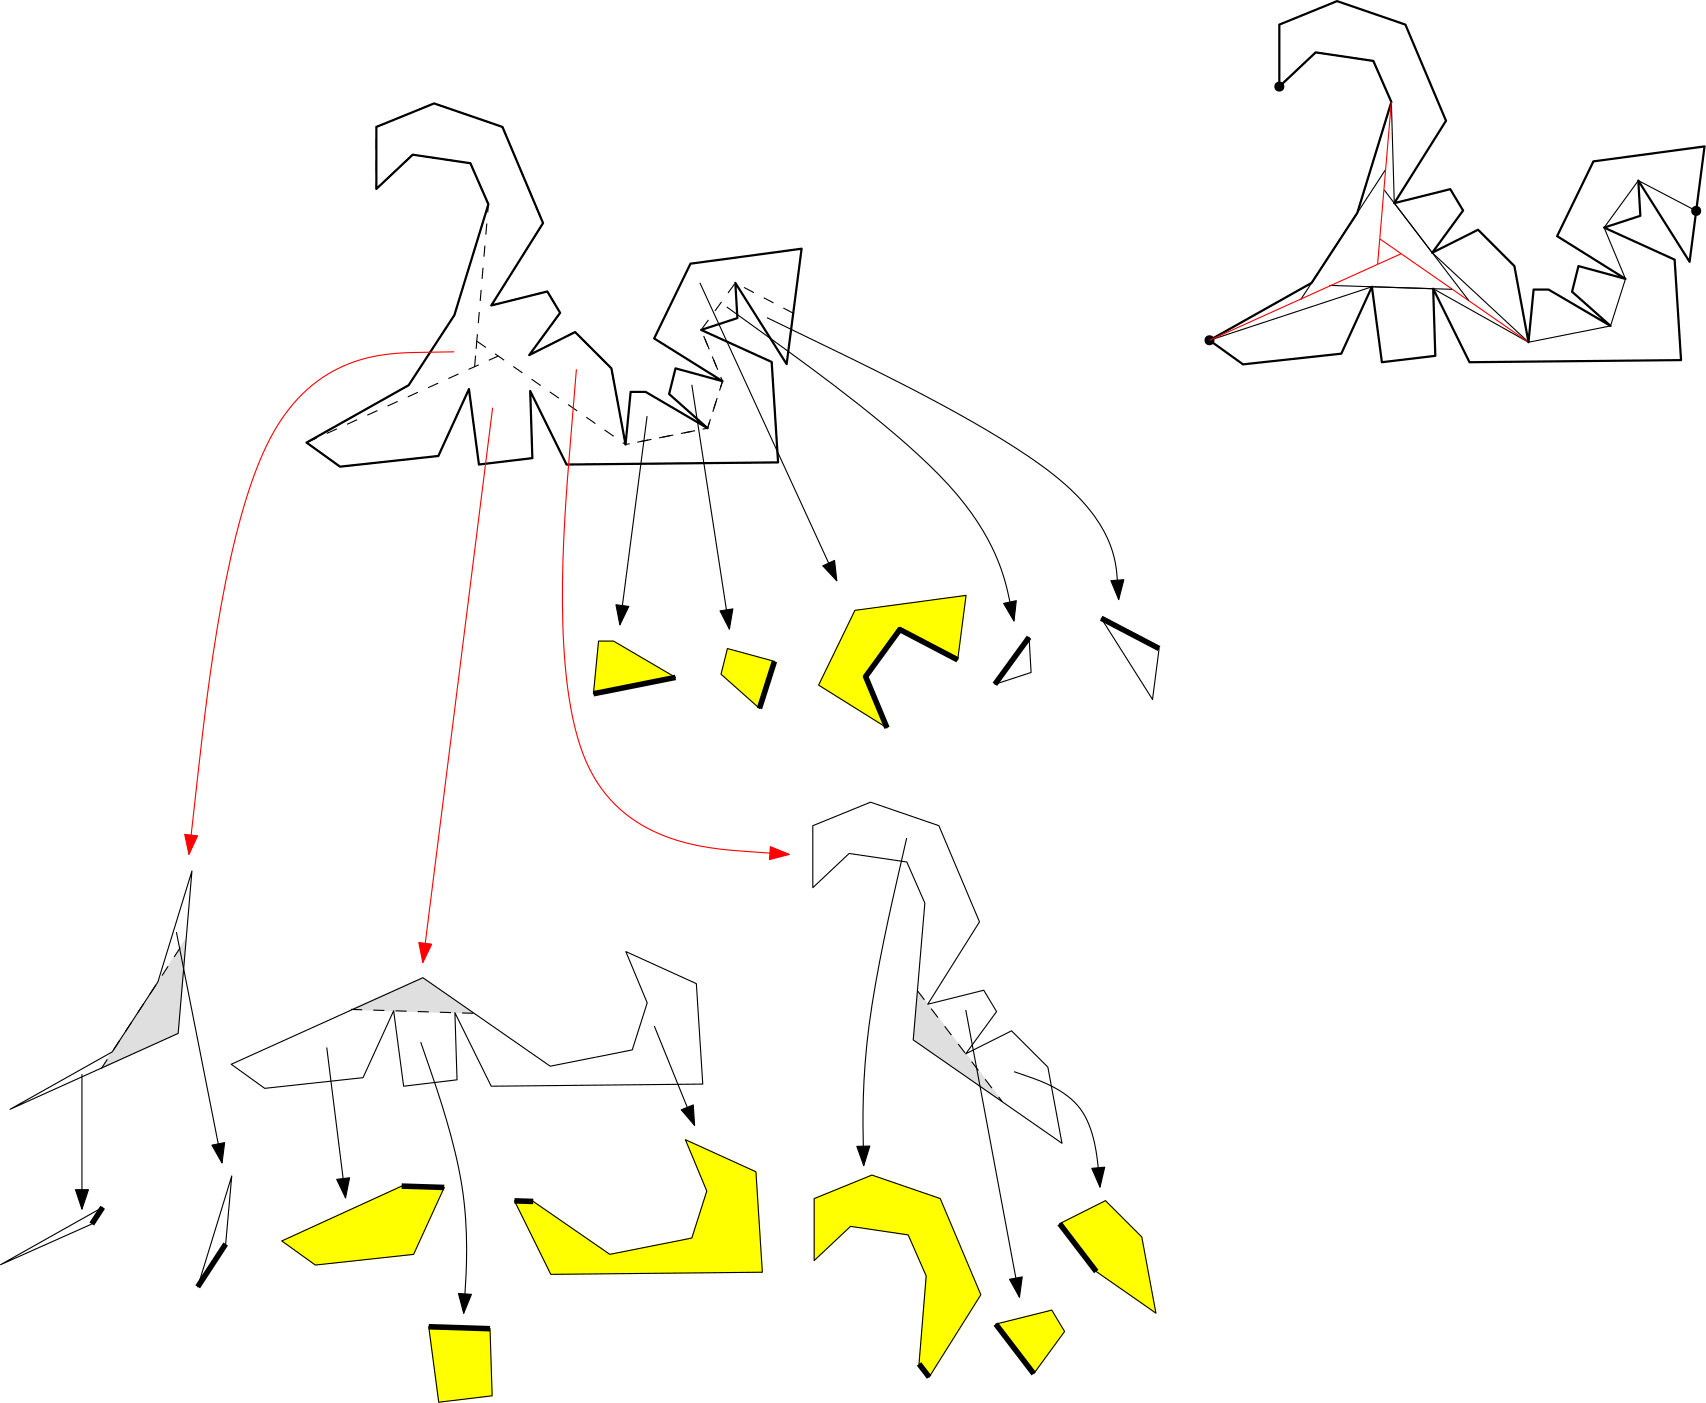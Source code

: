 <?xml version="1.0"?>
<!DOCTYPE ipe SYSTEM "ipe.dtd">
<ipe version="70000" creator="ipe6upgrade">
<info created="D:20081118191840" modified="D:20081119140204"/>
<ipestyle name="ipe6">
<color name="red" value="1 0 0"/>
<color name="green" value="0 1 0"/>
<color name="blue" value="0 0 1"/>
<color name="yellow" value="1 1 0"/>
<color name="gray1" value="0.125"/>
<color name="gray2" value="0.25"/>
<color name="gray3" value="0.375"/>
<color name="gray4" value="0.5"/>
<color name="gray5" value="0.625"/>
<color name="gray6" value="0.75"/>
<color name="gray7" value="0.875"/>
<dashstyle name="dashed" value="[4] 0"/>
<dashstyle name="dotted" value="[1 3] 0"/>
<dashstyle name="dash dotted" value="[4 2 1 2] 0"/>
<dashstyle name="dash dot dotted" value="[4 2 1 2 1 2] 0"/>
<pen name="heavier" value="0.8"/>
<pen name="fat" value="1.2"/>
<pen name="ultrafat" value="2"/>
<textsize name="large" value="\large"/>
<textsize name="Large" value="\Large"/>
<textsize name="LARGE" value="\LARGE"/>
<textsize name="huge" value="\huge"/>
<textsize name="Huge" value="\Huge"/>
<textsize name="small" value="\small"/>
<textsize name="footnote" value="\footnotesize"/>
<textsize name="tiny" value="\tiny"/>
<symbolsize name="small" value="2"/>
<symbolsize name="tiny" value="1.1"/>
<symbolsize name="large" value="5"/>
<arrowsize name="small" value="5"/>
<arrowsize name="tiny" value="3"/>
<arrowsize name="large" value="10"/>
<symbol name="mark/circle(sx)" transformations="translations">
<path fill="sym-stroke">
0.6 0 0 0.6 0 0 e 0.4 0 0 0.4 0 0 e
</path></symbol>
<symbol name="mark/disk(sx)" transformations="translations">
<path fill="sym-stroke">
0.6 0 0 0.6 0 0 e
</path></symbol>
<symbol name="mark/fdisk(sfx)" transformations="translations">
<group><path fill="sym-stroke" fillrule="eofill">
0.6 0 0 0.6 0 0 e 0.4 0 0 0.4 0 0 e
</path><path fill="sym-fill">
0.4 0 0 0.4 0 0 e
</path></group></symbol>
<symbol name="mark/box(sx)" transformations="translations">
<path fill="sym-stroke" fillrule="eofill">
-0.6 -0.6 m 0.6 -0.6 l 0.6 0.6 l -0.6 0.6 l h -0.4 -0.4 m 0.4 -0.4 l 0.4 0.4 l -0.4 0.4 l h</path></symbol>
<symbol name="mark/square(sx)" transformations="translations">
<path fill="sym-stroke">
-0.6 -0.6 m 0.6 -0.6 l 0.6 0.6 l -0.6 0.6 l h</path></symbol>
<symbol name="mark/fsquare(sfx)" transformations="translations">
<group><path fill="sym-stroke" fillrule="eofill">
-0.6 -0.6 m 0.6 -0.6 l 0.6 0.6 l -0.6 0.6 l h-0.4 -0.4 m 0.4 -0.4 l 0.4 0.4 l -0.4 0.4 l h</path><path fill="sym-fill">
-0.4 -0.4 m 0.4 -0.4 l 0.4 0.4 l -0.4 0.4 l h</path></group></symbol>
<symbol name="mark/cross(sx)" transformations="translations">
<group><path fill="sym-stroke">
-0.43 -0.57 m 0.57 0.43 l 0.43 0.57 l -0.57 -0.43 l h</path><path fill="sym-stroke">
-0.43 0.57 m 0.57 -0.43 l 0.43 -0.57 l -0.57 0.43 l h</path>
</group></symbol>
<textstyle name="center" begin="\begin{center}"
end="\end{center}"/>
<textstyle name="itemize" begin="\begin{itemize}"
end="\end{itemize}"/>
<textstyle name="item" begin="\begin{itemize}\item{}"
end="\end{itemize}"/>
</ipestyle>
<page>
<layer name="alpha"/>
<view layers="alpha" active="alpha"/>
<path layer="alpha" stroke="yellow" pen="normal" fill="yellow">
388.635 610.187 m
413.25 594.803 l
405.558 613.264 l
417.866 630.187 l
438.702 619.279 l
441.712 642.495 l
401.712 637.111 l
h
</path>
<path stroke="yellow" pen="normal" fill="yellow">
309.416 626.04 m
307.578 607.088 l
337.109 612.964 l
314.801 626.04 l
h
</path>
<path stroke="black" pen="normal" matrix="1 0 0 1 -11.5513 -89.7145">
319.129 696.803 m
320.968 715.755 l
326.352 715.755 l
348.66 702.678 l
h
</path>
<path stroke="yellow" pen="normal" fill="yellow">
355.812 623.348 m
353.504 614.117 l
367.35 601.809 l
372.735 618.732 l
h
</path>
<path stroke="yellow" pen="normal" matrix="1 0 0 1 33.8595 43.6554" fill="yellow">
418.554 336.499 m
432.209 318.642 l
443.326 333.844 l
438.71 341.536 l
h
</path>
<path stroke="yellow" pen="normal" matrix="1 0 0 1 33.8595 43.6554" fill="yellow">
441.54 372.662 m
454.717 355.427 l
476.202 340.45 l
471.118 367.864 l
458.041 380.941 l
h
</path>
<path stroke="yellow" pen="normal" matrix="1 0 0 1 33.8595 43.6554" fill="yellow">
353.178 359.377 m
353.178 381.685 l
373.947 390.146 l
398.562 381.685 l
413.178 347.069 l
394.56 317.416 l
390.923 322.169 l
393.509 353.829 l
387.024 368.608 l
366.255 371.685 l
h
</path>
<path stroke="yellow" pen="normal" matrix="1 0 0 1 33.8595 43.6554" fill="yellow">
258.366 354.409 m
334.52 355.178 l
332.212 391.332 l
306.828 402.87 l
314.52 384.409 l
309.135 367.486 l
279.604 361.61 l
252.043 380.655 l
245.292 380.867 l
h
</path>
<path stroke="yellow" pen="normal" matrix="1 0 0 1 33.8595 43.6554" fill="yellow">
214.424 335.545 m
218.018 308.386 l
237.249 310.694 l
236.482 334.845 l
h
</path>
<path stroke="yellow" pen="normal" matrix="1 0 0 1 33.8595 43.6554" fill="yellow">
161.523 366.435 m
173.588 357.764 l
208.973 361.61 l
219.995 385.692 l
204.672 386.18 l
h
</path>
<path stroke="gray7" pen="normal" matrix="1 0 0 1 33.8595 43.6554" fill="gray7">
390.434 456.412 m
388.841 438.807 l
420.903 416.567 l
h
</path>
<path stroke="gray7" pen="normal" matrix="1 0 0 1 33.8595 43.6554" fill="gray7">
126.983 475.119 m
96.5347 428.473 l
124.216 441.164 l
h
</path>
<path stroke="gray7" pen="normal" matrix="1 0 0 1 33.8595 43.6554" fill="gray7">
186.462 449.786 m
230.593 448.386 l
212.313 461.203 l
h
</path>
<path stroke="black" pen="normal" matrix="1 0 0 1 326.975 438.009">
267.85 382.106 m
255.596 342.192 l
239.14 316.982 l
202.377 296.325 l
260.848 315.582 l
282.906 314.882 l
317.219 295.625 l
282.556 327.836 l
268.901 345.693 l
h
</path>
<path stroke="red" pen="normal" matrix="1 0 0 1 326.975 438.009">
263.672 332.842 m
262.893 323.655 l
271.377 327.486 l
263.672 332.842 l
</path>
<path stroke="red" pen="normal" matrix="1 0 0 1 326.975 438.009">
271.377 327.486 m
317.219 295.625 l
</path>
<path stroke="black" pen="normal" matrix="1 0 0 1 326.975 438.009">
317.219 295.625 m
346.75 301.5 l
352.134 318.423 l
344.442 336.885 l
356.75 353.808 l
377.586 342.899 l
</path>
<path stroke="black" pen="normal" matrix="1 0 0 1 326.975 438.009">
267.85 382.106 m
261.365 396.885 l
240.596 399.962 l
227.519 387.654 l
</path>
<path stroke="black" pen="heavier" matrix="1 0 0 1 326.975 438.009">
375.211 324.577 m
380.596 366.115 l
340.596 360.731 l
327.519 333.808 l
352.134 318.423 l
335.211 323.038 l
332.903 313.808 l
346.75 301.5 l
324.442 314.577 l
319.057 314.577 l
317.219 295.625 l
312.134 323.038 l
299.057 336.115 l
282.556 327.836 l
293.673 343.038 l
289.057 350.731 l
268.901 345.693 l
287.519 375.346 l
272.903 409.962 l
248.288 418.423 l
227.519 409.962 l
227.519 387.654 l
240.596 399.962 l
261.365 396.885 l
267.85 382.106 l
255.596 342.192 l
239.14 316.982 l
202.377 296.325 l
214.442 287.654 l
249.826 291.5 l
260.848 315.582 l
264.442 288.423 l
283.673 290.731 l
282.906 314.882 l
295.98 288.423 l
372.134 289.192 l
369.826 325.346 l
344.442 336.885 l
357.483 341.141 l
356.75 353.808 l
h
</path>
<use name="mark/disk(sx)" pos="377.586 342.899" matrix="1 0 0 1 326.975 438.009" size="normal" stroke="black"/>
<use name="mark/disk(sx)" pos="202.377 296.325" matrix="1 0 0 1 326.975 438.009" size="normal" stroke="black"/>
<use name="mark/disk(sx)" pos="227.519 387.654" matrix="1 0 0 1 326.975 438.009" size="normal" stroke="black"/>
<path stroke="black" pen="normal" matrix="1.85031 0 0 1.85031 119.704 162.458">
239.14 316.982 m
255.596 342.192 l
</path>
<path stroke="black" pen="normal" matrix="2.23136 0 0 2.23136 -7.77516 17.0902">
268.901 345.693 m
282.556 327.836 l
</path>
<path stroke="black" pen="normal" matrix="2.00068 0 0 2.00068 50.6275 122.7">
260.848 315.582 m
282.906 314.882 l
</path>
<path stroke="red" pen="normal" matrix="1 0 0 1 326.975 438.009">
263.672 332.842 m
267.85 382.106 l
</path>
<path stroke="red" pen="normal" matrix="1 0 0 1 326.975 438.009">
262.893 323.655 m
202.377 296.325 l
</path>
<path stroke="black" pen="normal" matrix="1 0 0 1 18.6902 -100.869">
348.66 702.678 m
334.814 714.986 l
337.121 724.217 l
354.045 719.601 l
h
</path>
<path stroke="black" pen="normal" matrix="1 0 0 1 59.2059 -124.798">
354.045 719.601 m
346.352 738.063 l
358.66 754.986 l
379.497 744.077 l
382.506 767.293 l
342.506 761.909 l
329.429 734.986 l
h
</path>
<path stroke="black" pen="normal" matrix="1 0 0 1 131.718 -120.725">
358.66 754.986 m
377.121 725.755 l
379.497 744.077 l
h
</path>
<path stroke="black" pen="normal" matrix="1 0 0 1 105.737 -127.572">
346.352 738.063 m
359.394 742.319 l
358.66 754.986 l
h
</path>
<path stroke="black" pen="normal" matrix="1 0 0 1 -106.728 -240.014">
269.761 783.284 m
264.803 724.833 l
204.287 697.503 l
241.05 718.161 l
257.506 743.37 l
h
</path>
<path stroke="black" pen="normal" matrix="1 0 0 1 -27.1151 -223.806">
204.287 697.503 m
216.352 688.832 l
251.737 692.678 l
262.758 716.76 l
266.352 689.601 l
285.583 691.909 l
284.816 716.06 l
297.891 689.601 l
374.045 690.37 l
371.737 726.524 l
346.352 738.063 l
354.045 719.601 l
348.66 702.678 l
319.129 696.803 l
273.287 728.664 l
h
</path>
<path stroke="black" pen="normal" matrix="1 0 0 1 157.119 -251.557">
265.582 734.02 m
319.129 696.803 l
314.045 724.217 l
300.968 737.293 l
284.466 729.015 l
295.583 744.217 l
290.968 751.909 l
270.811 746.871 l
289.429 776.524 l
274.814 811.14 l
250.198 819.601 l
229.429 811.14 l
229.429 788.832 l
242.506 801.14 l
263.275 798.063 l
269.761 783.284 l
h
</path>
<path stroke="black" dash="dashed" pen="normal" matrix="1 0 0 1 0.00037 0">
265.582 734.02 m
319.129 696.803 l
314.045 724.217 l
300.968 737.293 l
284.466 729.015 l
295.583 744.217 l
290.968 751.909 l
270.811 746.871 l
289.429 776.524 l
274.814 811.14 l
250.198 819.601 l
229.429 811.14 l
229.429 788.832 l
242.506 801.14 l
263.275 798.063 l
269.761 783.284 l
h
</path>
<path stroke="black" dash="dashed" pen="normal" matrix="1 0 0 1 64.5619 147.016">
200.241 577.818 m
201.02 587.004 l
h
</path>
<path stroke="black" pen="heavier" matrix="1 0 0 1 1.91037 401.178">
375.211 324.577 m
380.596 366.115 l
340.596 360.731 l
327.519 333.808 l
352.134 318.423 l
335.211 323.038 l
332.903 313.808 l
346.75 301.5 l
324.442 314.577 l
319.057 314.577 l
317.219 295.625 l
312.134 323.038 l
299.057 336.115 l
282.556 327.836 l
293.673 343.038 l
289.057 350.731 l
268.901 345.693 l
287.519 375.346 l
272.903 409.962 l
248.288 418.423 l
227.519 409.962 l
227.519 387.654 l
240.596 399.962 l
261.365 396.885 l
267.85 382.106 l
255.596 342.192 l
239.14 316.982 l
202.377 296.325 l
214.442 287.654 l
249.826 291.5 l
260.848 315.582 l
264.442 288.423 l
283.673 290.731 l
282.906 314.882 l
295.98 288.423 l
372.134 289.192 l
369.826 325.346 l
344.442 336.885 l
357.483 341.141 l
356.75 353.808 l
h
</path>
<path stroke="black" dash="dashed" pen="normal" matrix="1 0 0 1 -0.000496039 -0.000444964">
204.287 697.503 m
216.352 688.832 l
251.737 692.678 l
262.758 716.76 l
266.352 689.601 l
285.583 691.909 l
284.816 716.06 l
297.891 689.601 l
374.045 690.37 l
371.737 726.524 l
346.352 738.063 l
354.045 719.601 l
348.66 702.678 l
319.129 696.803 l
314.045 724.217 l
300.968 737.293 l
284.466 729.015 l
295.583 744.217 l
290.968 751.909 l
270.811 746.871 l
289.429 776.524 l
274.814 811.14 l
250.198 819.601 l
229.429 811.14 l
229.429 788.832 l
242.506 801.14 l
263.275 798.063 l
269.761 783.284 l
257.506 743.37 l
241.05 718.161 l
h
</path>
<path stroke="black" dash="dashed" pen="normal">
379.497 744.077 m
358.66 754.986 l
346.352 738.063 l
354.045 719.601 l
348.66 702.678 l
319.129 696.803 l
</path>
<path stroke="black" dash="dashed" pen="normal" matrix="1 0 0 1 64.5618 147.016">
139.726 550.487 m
208.726 581.648 l
</path>
<path stroke="black" dash="dashed" pen="normal" matrix="2.00068 0 0 2.00068 -301.552 -137.937">
260.848 315.582 m
282.906 314.882 l
</path>
<path stroke="black" dash="dashed" pen="normal" matrix="2.23136 0 0 2.23136 -175.721 -271.298">
268.901 345.693 m
282.556 327.836 l
</path>
<path stroke="black" dash="dashed" pen="normal" matrix="1.85031 0 0 1.85031 -312.089 -114.387">
239.14 316.982 m
255.596 342.192 l
</path>
<path stroke="black" pen="normal" matrix="1 0 0 1 20.7723 -20.4634">
110.126 442.669 m
73.3629 422.012 l
106.198 436.651 l
h
</path>
<path stroke="black" pen="normal" matrix="1 0 0 1 38.5283 -74.3137">
138.837 507.793 m
126.582 467.879 l
136.647 483.297 l
h
</path>
<path stroke="black" pen="normal" matrix="1 0 0 1 52.0703 -19.9505">
186.462 449.786 m
143.312 430.041 l
155.378 421.37 l
190.762 425.216 l
201.784 449.298 l
h
</path>
<path stroke="black" pen="normal" matrix="1 0 0 1 46.4998 -70.0978">
201.784 449.298 m
205.378 422.139 l
224.608 424.447 l
223.842 448.598 l
h
</path>
<path stroke="black" pen="normal" matrix="1 0 0 1 55.3095 -24.0752">
223.842 448.598 m
236.916 422.139 l
313.07 422.909 l
310.762 459.063 l
285.378 470.601 l
293.07 452.139 l
287.685 435.216 l
258.154 429.341 l
230.593 448.386 l
h
</path>
<path stroke="black" pen="normal" matrix="1 0 0 1 67.6737 -17.4845">
407.726 433.802 m
420.903 416.567 l
442.388 401.59 l
437.304 429.004 l
424.227 442.081 l
h
</path>
<path stroke="black" pen="normal" matrix="1 0 0 1 58.343 -71.5047">
394.071 451.659 m
407.726 433.802 l
418.842 449.004 l
414.227 456.696 l
h
</path>
<path stroke="black" pen="normal" matrix="1 0 0 1 34.3486 -90.5872">
390.434 456.412 m
394.071 451.659 l
412.688 481.312 l
398.073 515.927 l
373.458 524.389 l
352.688 515.927 l
352.688 493.62 l
365.765 505.927 l
386.535 502.85 l
393.02 488.072 l
h
</path>
<path stroke="black" pen="normal" arrow="normal">
326.889 707.018 m
317.088 631.878 s
</path>
<path stroke="black" pen="normal" arrow="normal">
342.987 718.305 m
356.519 630.348 s
</path>
<path stroke="black" pen="normal" arrow="normal">
345.887 755.034 m
395.181 647.746 s
</path>
<path stroke="black" pen="normal" arrow="normal">
355.552 746.335 m
449.309 678.676
458.974 633.248 s
</path>
<path stroke="black" pen="normal" arrow="normal">
370.051 742.469 m
493.77 682.542
496.67 640.98 s
</path>
<path stroke="black" pen="normal" matrix="1 0 0 1 33.8595 43.6554" arrow="normal">
386.482 511.461 m
370.051 439.936
371.017 393.541 s
</path>
<path stroke="black" pen="normal" matrix="1 0 0 1 33.8595 43.6554" arrow="normal">
407.747 449.601 m
427.078 346.18 s
</path>
<path stroke="black" pen="normal" matrix="1 0 0 1 33.8595 43.6554" arrow="normal">
425.145 427.371 m
453.175 417.705
456.075 385.808 s
</path>
<path stroke="black" pen="normal" matrix="1 0 0 1 33.8595 43.6554" arrow="normal">
295.626 443.802 m
310.124 408.039 s
</path>
<path stroke="black" pen="normal" matrix="1 0 0 1 33.8595 43.6554" arrow="normal">
211.535 438.003 m
229.9 384.842
227 340.38 s
</path>
<path stroke="black" pen="normal" matrix="1 0 0 1 33.8595 43.6554" arrow="normal">
177.705 436.07 m
184.471 381.942 s
</path>
<path stroke="black" pen="normal" matrix="1 0 0 1 33.8595 43.6554" arrow="normal">
123.578 477.632 m
140.009 394.508 s
</path>
<path stroke="black" pen="normal" matrix="1 0 0 1 33.8595 43.6554" arrow="normal">
89.5782 426.492 m
89.5782 377.878 s
</path>
<path stroke="purple" pen="ultrafat" matrix="1 0 0 1 33.8595 43.6554">
245.292 380.867 m
252.043 380.655 l
</path>
<path stroke="purple" pen="ultrafat" matrix="1 0 0 1 33.8595 43.6554">
214.424 335.545 m
236.482 334.845 l
</path>
<path stroke="purple" pen="ultrafat" matrix="1 0 0 1 33.8595 43.6554">
394.56 317.416 m
390.923 322.169 l
</path>
<path stroke="purple" pen="ultrafat" matrix="1 0 0 1 33.8595 43.6554">
418.554 336.499 m
432.209 318.642 l
</path>
<path stroke="purple" pen="ultrafat" matrix="1 0 0 1 33.8595 43.6554">
441.54 372.662 m
454.717 355.427 l
</path>
<path stroke="purple" pen="ultrafat" matrix="1 0 0 1 33.8595 43.6554">
204.672 386.18 m
219.995 385.692 l
</path>
<path stroke="purple" pen="ultrafat">
307.578 607.088 m
337.109 612.964 l
</path>
<path stroke="purple" pen="ultrafat">
367.35 601.809 m
372.735 618.732 l
</path>
<path stroke="purple" pen="ultrafat">
413.25 594.803 m
405.558 613.264 l
417.866 630.187 l
438.702 619.279 l
</path>
<path stroke="purple" pen="ultrafat">
452.089 610.491 m
464.397 627.414 l
</path>
<path stroke="purple" pen="ultrafat">
511.215 623.352 m
490.378 634.26 l
</path>
<path stroke="purple" pen="ultrafat" matrix="1 0 0 1 33.8595 43.6554">
131.251 349.91 m
141.316 365.328 l
</path>
<path stroke="purple" pen="ultrafat" matrix="1 0 0 1 33.8595 43.6554">
93.1109 372.532 m
97.0392 378.551 l
</path>
<path stroke="red" pen="normal" arrow="normal">
301.44 723.894 m
287.619 555.52
378.088 549.237 s
</path>
<path stroke="red" pen="normal" arrow="normal">
271.284 710.072 m
246.153 510.285 s
</path>
<path stroke="red" pen="normal" arrow="normal">
257.462 730.176 m
182.071 728.92
161.966 549.237 s
</path>
</page>
</ipe>
